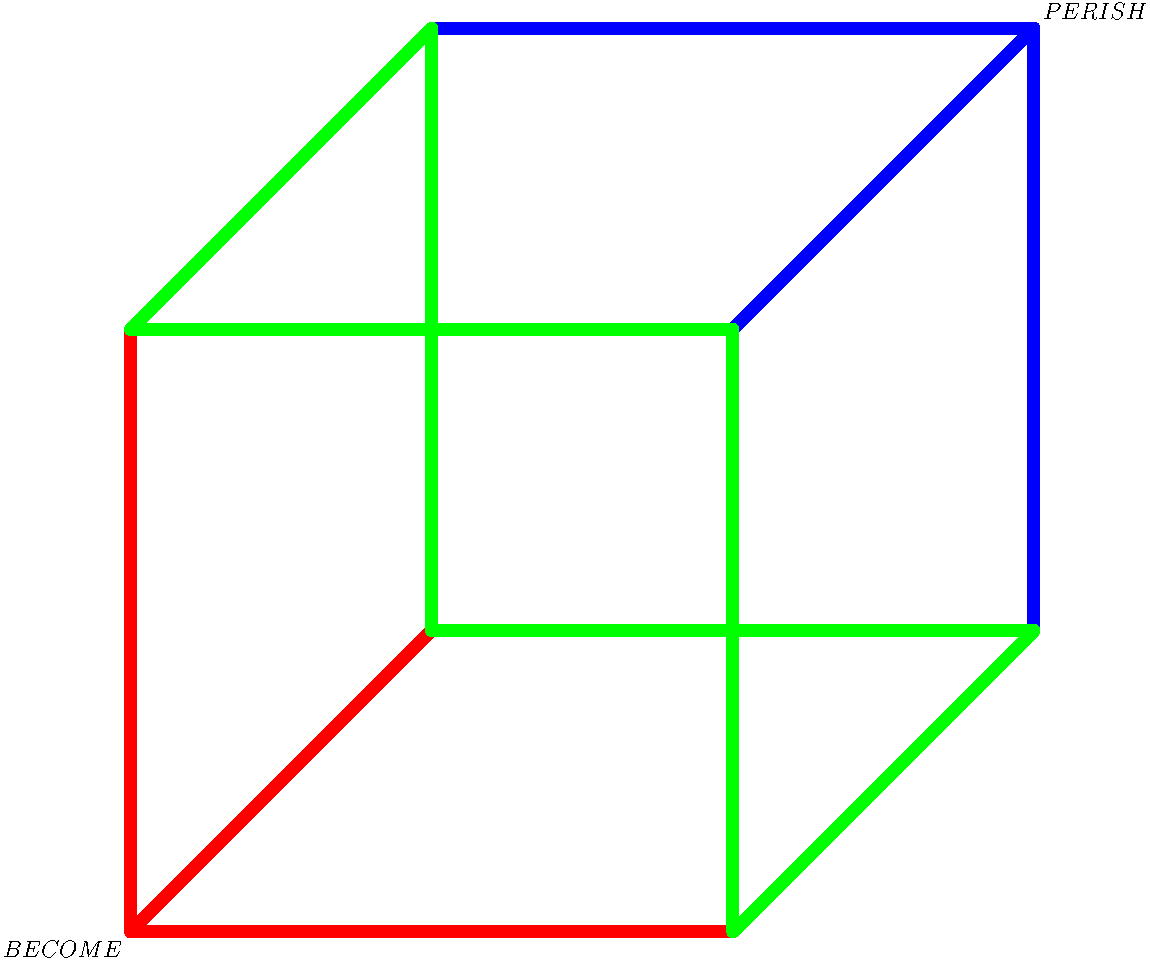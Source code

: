size(0,480);
import geometry;
defaultpen(6);

pair ldn=(0,0);
pair ldf=(1,1);
pair lun=(0,2);
pair luf=(1,3);
pair rdn=(2,0);
pair rdf=(3,1);
pair run=(2,2);
pair ruf=(3,3);

draw(ldn--lun,red);
draw(ldn--rdn,red);
draw(ldn--ldf,red);

draw(luf--ruf,blue);
draw(run--ruf,blue);
draw(rdf--ruf,blue);

draw(ldf--luf,green);
draw(luf--lun,green);
draw(lun--run,green);
draw(run--rdn,green);
draw(rdn--rdf,green);
draw(rdf--ldf,green);

label("$BECOME$",(0,0),SW);
label("$PERISH$",(3,3),NE);
